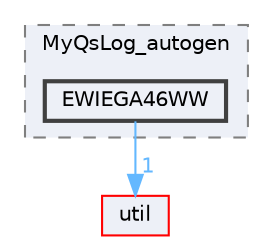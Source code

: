 digraph "EWIEGA46WW"
{
 // LATEX_PDF_SIZE
  bgcolor="transparent";
  edge [fontname=Helvetica,fontsize=10,labelfontname=Helvetica,labelfontsize=10];
  node [fontname=Helvetica,fontsize=10,shape=box,height=0.2,width=0.4];
  compound=true
  subgraph clusterdir_22b46019103f3369f9610440b6118ab8 {
    graph [ bgcolor="#edf0f7", pencolor="grey50", label="MyQsLog_autogen", fontname=Helvetica,fontsize=10 style="filled,dashed", URL="dir_22b46019103f3369f9610440b6118ab8.html",tooltip=""]
  dir_71fd1d408f97fa4b367e320a17262cf6 [label="EWIEGA46WW", fillcolor="#edf0f7", color="grey25", style="filled,bold", URL="dir_71fd1d408f97fa4b367e320a17262cf6.html",tooltip=""];
  }
  dir_23ec12649285f9fabf3a6b7380226c28 [label="util", fillcolor="#edf0f7", color="red", style="filled", URL="dir_23ec12649285f9fabf3a6b7380226c28.html",tooltip=""];
  dir_71fd1d408f97fa4b367e320a17262cf6->dir_23ec12649285f9fabf3a6b7380226c28 [headlabel="1", labeldistance=1.5 headhref="dir_000120_000357.html" href="dir_000120_000357.html" color="steelblue1" fontcolor="steelblue1"];
}
